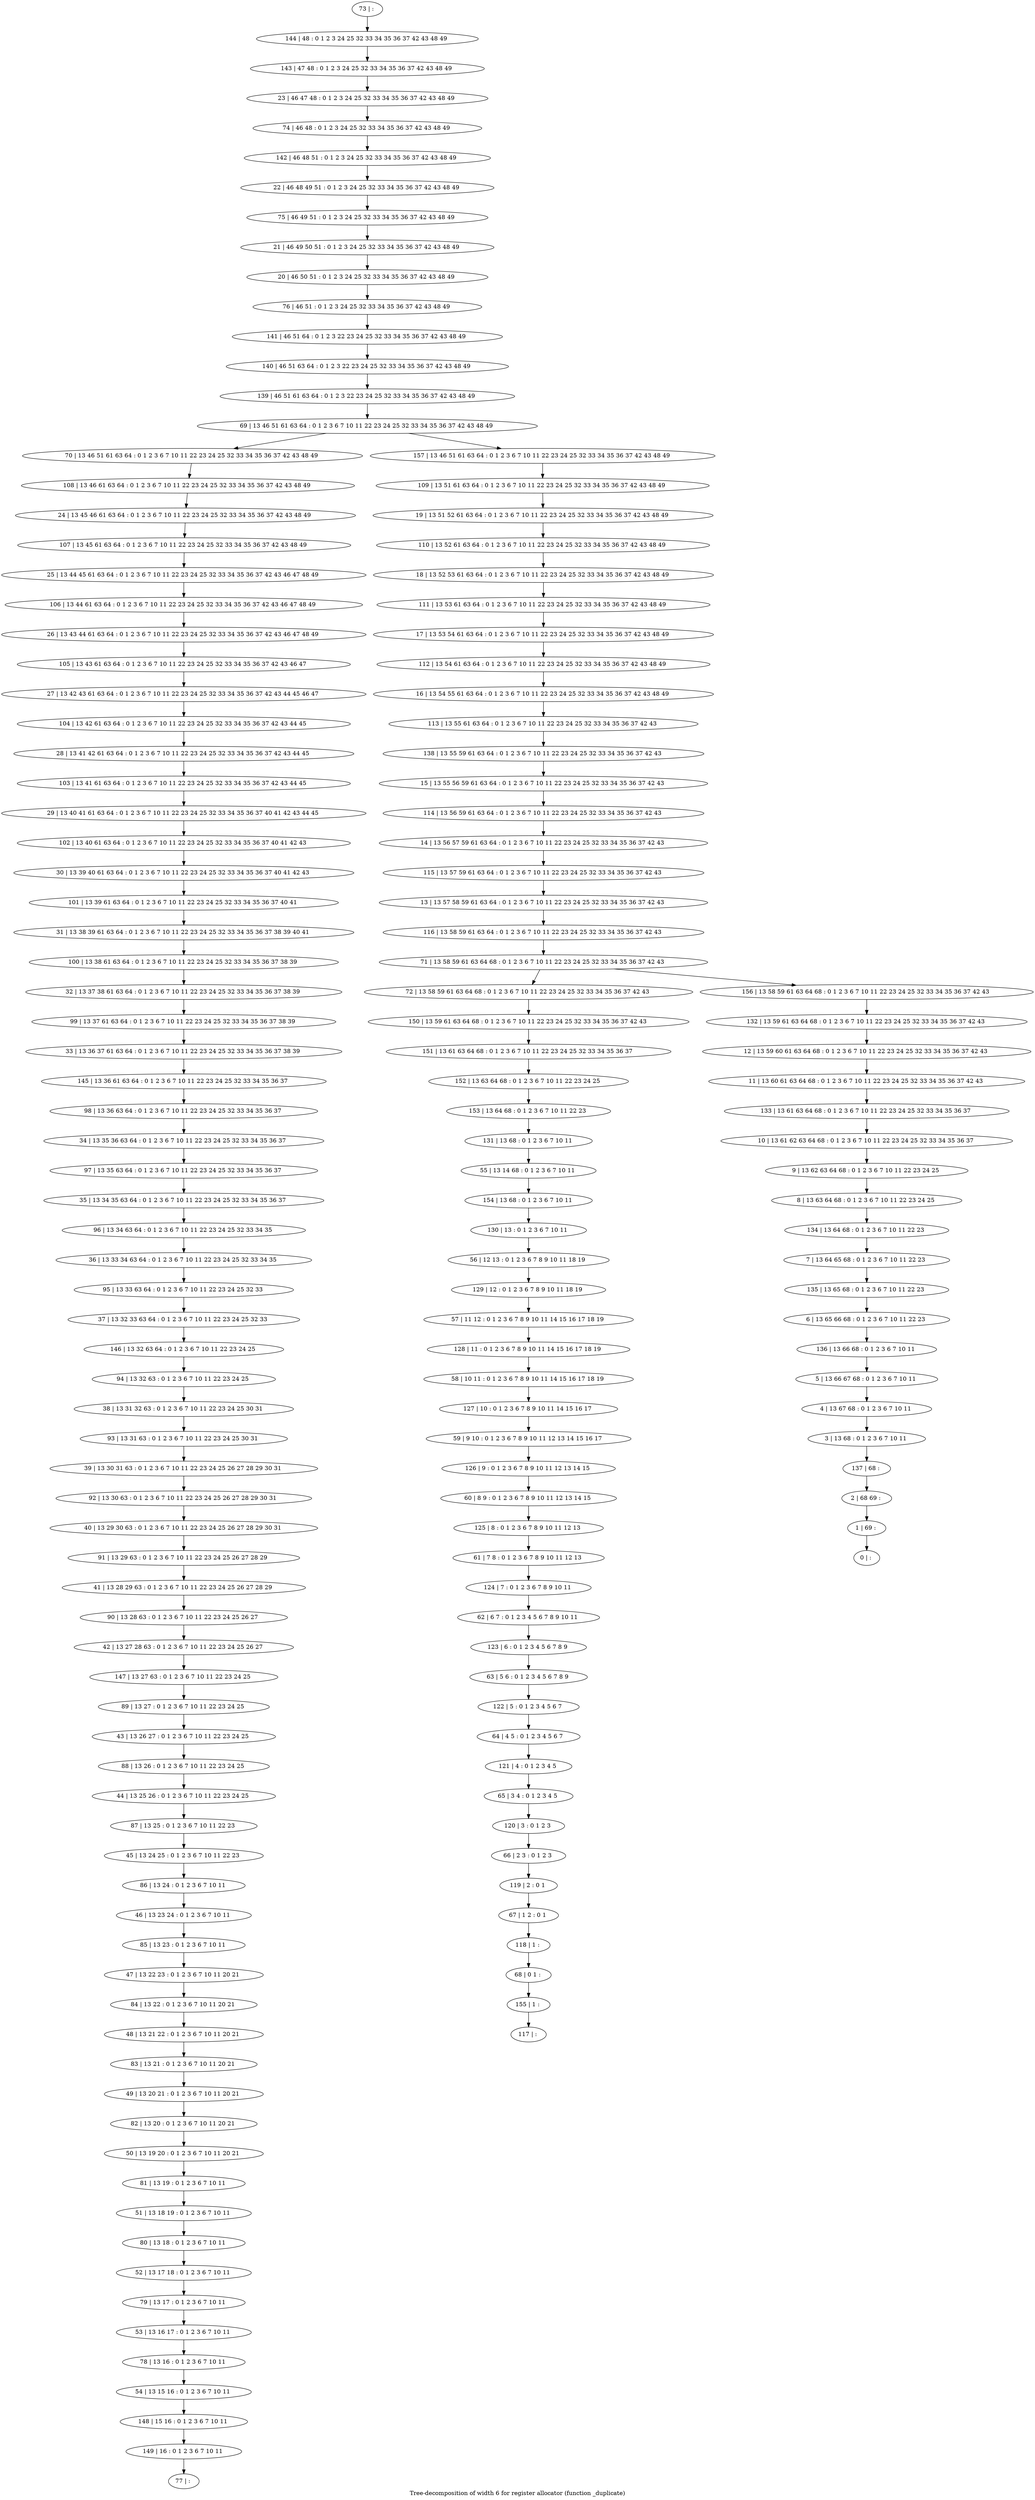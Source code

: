 digraph G {
graph [label="Tree-decomposition of width 6 for register allocator (function _duplicate)"]
0[label="0 | : "];
1[label="1 | 69 : "];
2[label="2 | 68 69 : "];
3[label="3 | 13 68 : 0 1 2 3 6 7 10 11 "];
4[label="4 | 13 67 68 : 0 1 2 3 6 7 10 11 "];
5[label="5 | 13 66 67 68 : 0 1 2 3 6 7 10 11 "];
6[label="6 | 13 65 66 68 : 0 1 2 3 6 7 10 11 22 23 "];
7[label="7 | 13 64 65 68 : 0 1 2 3 6 7 10 11 22 23 "];
8[label="8 | 13 63 64 68 : 0 1 2 3 6 7 10 11 22 23 24 25 "];
9[label="9 | 13 62 63 64 68 : 0 1 2 3 6 7 10 11 22 23 24 25 "];
10[label="10 | 13 61 62 63 64 68 : 0 1 2 3 6 7 10 11 22 23 24 25 32 33 34 35 36 37 "];
11[label="11 | 13 60 61 63 64 68 : 0 1 2 3 6 7 10 11 22 23 24 25 32 33 34 35 36 37 42 43 "];
12[label="12 | 13 59 60 61 63 64 68 : 0 1 2 3 6 7 10 11 22 23 24 25 32 33 34 35 36 37 42 43 "];
13[label="13 | 13 57 58 59 61 63 64 : 0 1 2 3 6 7 10 11 22 23 24 25 32 33 34 35 36 37 42 43 "];
14[label="14 | 13 56 57 59 61 63 64 : 0 1 2 3 6 7 10 11 22 23 24 25 32 33 34 35 36 37 42 43 "];
15[label="15 | 13 55 56 59 61 63 64 : 0 1 2 3 6 7 10 11 22 23 24 25 32 33 34 35 36 37 42 43 "];
16[label="16 | 13 54 55 61 63 64 : 0 1 2 3 6 7 10 11 22 23 24 25 32 33 34 35 36 37 42 43 48 49 "];
17[label="17 | 13 53 54 61 63 64 : 0 1 2 3 6 7 10 11 22 23 24 25 32 33 34 35 36 37 42 43 48 49 "];
18[label="18 | 13 52 53 61 63 64 : 0 1 2 3 6 7 10 11 22 23 24 25 32 33 34 35 36 37 42 43 48 49 "];
19[label="19 | 13 51 52 61 63 64 : 0 1 2 3 6 7 10 11 22 23 24 25 32 33 34 35 36 37 42 43 48 49 "];
20[label="20 | 46 50 51 : 0 1 2 3 24 25 32 33 34 35 36 37 42 43 48 49 "];
21[label="21 | 46 49 50 51 : 0 1 2 3 24 25 32 33 34 35 36 37 42 43 48 49 "];
22[label="22 | 46 48 49 51 : 0 1 2 3 24 25 32 33 34 35 36 37 42 43 48 49 "];
23[label="23 | 46 47 48 : 0 1 2 3 24 25 32 33 34 35 36 37 42 43 48 49 "];
24[label="24 | 13 45 46 61 63 64 : 0 1 2 3 6 7 10 11 22 23 24 25 32 33 34 35 36 37 42 43 48 49 "];
25[label="25 | 13 44 45 61 63 64 : 0 1 2 3 6 7 10 11 22 23 24 25 32 33 34 35 36 37 42 43 46 47 48 49 "];
26[label="26 | 13 43 44 61 63 64 : 0 1 2 3 6 7 10 11 22 23 24 25 32 33 34 35 36 37 42 43 46 47 48 49 "];
27[label="27 | 13 42 43 61 63 64 : 0 1 2 3 6 7 10 11 22 23 24 25 32 33 34 35 36 37 42 43 44 45 46 47 "];
28[label="28 | 13 41 42 61 63 64 : 0 1 2 3 6 7 10 11 22 23 24 25 32 33 34 35 36 37 42 43 44 45 "];
29[label="29 | 13 40 41 61 63 64 : 0 1 2 3 6 7 10 11 22 23 24 25 32 33 34 35 36 37 40 41 42 43 44 45 "];
30[label="30 | 13 39 40 61 63 64 : 0 1 2 3 6 7 10 11 22 23 24 25 32 33 34 35 36 37 40 41 42 43 "];
31[label="31 | 13 38 39 61 63 64 : 0 1 2 3 6 7 10 11 22 23 24 25 32 33 34 35 36 37 38 39 40 41 "];
32[label="32 | 13 37 38 61 63 64 : 0 1 2 3 6 7 10 11 22 23 24 25 32 33 34 35 36 37 38 39 "];
33[label="33 | 13 36 37 61 63 64 : 0 1 2 3 6 7 10 11 22 23 24 25 32 33 34 35 36 37 38 39 "];
34[label="34 | 13 35 36 63 64 : 0 1 2 3 6 7 10 11 22 23 24 25 32 33 34 35 36 37 "];
35[label="35 | 13 34 35 63 64 : 0 1 2 3 6 7 10 11 22 23 24 25 32 33 34 35 36 37 "];
36[label="36 | 13 33 34 63 64 : 0 1 2 3 6 7 10 11 22 23 24 25 32 33 34 35 "];
37[label="37 | 13 32 33 63 64 : 0 1 2 3 6 7 10 11 22 23 24 25 32 33 "];
38[label="38 | 13 31 32 63 : 0 1 2 3 6 7 10 11 22 23 24 25 30 31 "];
39[label="39 | 13 30 31 63 : 0 1 2 3 6 7 10 11 22 23 24 25 26 27 28 29 30 31 "];
40[label="40 | 13 29 30 63 : 0 1 2 3 6 7 10 11 22 23 24 25 26 27 28 29 30 31 "];
41[label="41 | 13 28 29 63 : 0 1 2 3 6 7 10 11 22 23 24 25 26 27 28 29 "];
42[label="42 | 13 27 28 63 : 0 1 2 3 6 7 10 11 22 23 24 25 26 27 "];
43[label="43 | 13 26 27 : 0 1 2 3 6 7 10 11 22 23 24 25 "];
44[label="44 | 13 25 26 : 0 1 2 3 6 7 10 11 22 23 24 25 "];
45[label="45 | 13 24 25 : 0 1 2 3 6 7 10 11 22 23 "];
46[label="46 | 13 23 24 : 0 1 2 3 6 7 10 11 "];
47[label="47 | 13 22 23 : 0 1 2 3 6 7 10 11 20 21 "];
48[label="48 | 13 21 22 : 0 1 2 3 6 7 10 11 20 21 "];
49[label="49 | 13 20 21 : 0 1 2 3 6 7 10 11 20 21 "];
50[label="50 | 13 19 20 : 0 1 2 3 6 7 10 11 20 21 "];
51[label="51 | 13 18 19 : 0 1 2 3 6 7 10 11 "];
52[label="52 | 13 17 18 : 0 1 2 3 6 7 10 11 "];
53[label="53 | 13 16 17 : 0 1 2 3 6 7 10 11 "];
54[label="54 | 13 15 16 : 0 1 2 3 6 7 10 11 "];
55[label="55 | 13 14 68 : 0 1 2 3 6 7 10 11 "];
56[label="56 | 12 13 : 0 1 2 3 6 7 8 9 10 11 18 19 "];
57[label="57 | 11 12 : 0 1 2 3 6 7 8 9 10 11 14 15 16 17 18 19 "];
58[label="58 | 10 11 : 0 1 2 3 6 7 8 9 10 11 14 15 16 17 18 19 "];
59[label="59 | 9 10 : 0 1 2 3 6 7 8 9 10 11 12 13 14 15 16 17 "];
60[label="60 | 8 9 : 0 1 2 3 6 7 8 9 10 11 12 13 14 15 "];
61[label="61 | 7 8 : 0 1 2 3 6 7 8 9 10 11 12 13 "];
62[label="62 | 6 7 : 0 1 2 3 4 5 6 7 8 9 10 11 "];
63[label="63 | 5 6 : 0 1 2 3 4 5 6 7 8 9 "];
64[label="64 | 4 5 : 0 1 2 3 4 5 6 7 "];
65[label="65 | 3 4 : 0 1 2 3 4 5 "];
66[label="66 | 2 3 : 0 1 2 3 "];
67[label="67 | 1 2 : 0 1 "];
68[label="68 | 0 1 : "];
69[label="69 | 13 46 51 61 63 64 : 0 1 2 3 6 7 10 11 22 23 24 25 32 33 34 35 36 37 42 43 48 49 "];
70[label="70 | 13 46 51 61 63 64 : 0 1 2 3 6 7 10 11 22 23 24 25 32 33 34 35 36 37 42 43 48 49 "];
71[label="71 | 13 58 59 61 63 64 68 : 0 1 2 3 6 7 10 11 22 23 24 25 32 33 34 35 36 37 42 43 "];
72[label="72 | 13 58 59 61 63 64 68 : 0 1 2 3 6 7 10 11 22 23 24 25 32 33 34 35 36 37 42 43 "];
73[label="73 | : "];
74[label="74 | 46 48 : 0 1 2 3 24 25 32 33 34 35 36 37 42 43 48 49 "];
75[label="75 | 46 49 51 : 0 1 2 3 24 25 32 33 34 35 36 37 42 43 48 49 "];
76[label="76 | 46 51 : 0 1 2 3 24 25 32 33 34 35 36 37 42 43 48 49 "];
77[label="77 | : "];
78[label="78 | 13 16 : 0 1 2 3 6 7 10 11 "];
79[label="79 | 13 17 : 0 1 2 3 6 7 10 11 "];
80[label="80 | 13 18 : 0 1 2 3 6 7 10 11 "];
81[label="81 | 13 19 : 0 1 2 3 6 7 10 11 "];
82[label="82 | 13 20 : 0 1 2 3 6 7 10 11 20 21 "];
83[label="83 | 13 21 : 0 1 2 3 6 7 10 11 20 21 "];
84[label="84 | 13 22 : 0 1 2 3 6 7 10 11 20 21 "];
85[label="85 | 13 23 : 0 1 2 3 6 7 10 11 "];
86[label="86 | 13 24 : 0 1 2 3 6 7 10 11 "];
87[label="87 | 13 25 : 0 1 2 3 6 7 10 11 22 23 "];
88[label="88 | 13 26 : 0 1 2 3 6 7 10 11 22 23 24 25 "];
89[label="89 | 13 27 : 0 1 2 3 6 7 10 11 22 23 24 25 "];
90[label="90 | 13 28 63 : 0 1 2 3 6 7 10 11 22 23 24 25 26 27 "];
91[label="91 | 13 29 63 : 0 1 2 3 6 7 10 11 22 23 24 25 26 27 28 29 "];
92[label="92 | 13 30 63 : 0 1 2 3 6 7 10 11 22 23 24 25 26 27 28 29 30 31 "];
93[label="93 | 13 31 63 : 0 1 2 3 6 7 10 11 22 23 24 25 30 31 "];
94[label="94 | 13 32 63 : 0 1 2 3 6 7 10 11 22 23 24 25 "];
95[label="95 | 13 33 63 64 : 0 1 2 3 6 7 10 11 22 23 24 25 32 33 "];
96[label="96 | 13 34 63 64 : 0 1 2 3 6 7 10 11 22 23 24 25 32 33 34 35 "];
97[label="97 | 13 35 63 64 : 0 1 2 3 6 7 10 11 22 23 24 25 32 33 34 35 36 37 "];
98[label="98 | 13 36 63 64 : 0 1 2 3 6 7 10 11 22 23 24 25 32 33 34 35 36 37 "];
99[label="99 | 13 37 61 63 64 : 0 1 2 3 6 7 10 11 22 23 24 25 32 33 34 35 36 37 38 39 "];
100[label="100 | 13 38 61 63 64 : 0 1 2 3 6 7 10 11 22 23 24 25 32 33 34 35 36 37 38 39 "];
101[label="101 | 13 39 61 63 64 : 0 1 2 3 6 7 10 11 22 23 24 25 32 33 34 35 36 37 40 41 "];
102[label="102 | 13 40 61 63 64 : 0 1 2 3 6 7 10 11 22 23 24 25 32 33 34 35 36 37 40 41 42 43 "];
103[label="103 | 13 41 61 63 64 : 0 1 2 3 6 7 10 11 22 23 24 25 32 33 34 35 36 37 42 43 44 45 "];
104[label="104 | 13 42 61 63 64 : 0 1 2 3 6 7 10 11 22 23 24 25 32 33 34 35 36 37 42 43 44 45 "];
105[label="105 | 13 43 61 63 64 : 0 1 2 3 6 7 10 11 22 23 24 25 32 33 34 35 36 37 42 43 46 47 "];
106[label="106 | 13 44 61 63 64 : 0 1 2 3 6 7 10 11 22 23 24 25 32 33 34 35 36 37 42 43 46 47 48 49 "];
107[label="107 | 13 45 61 63 64 : 0 1 2 3 6 7 10 11 22 23 24 25 32 33 34 35 36 37 42 43 48 49 "];
108[label="108 | 13 46 61 63 64 : 0 1 2 3 6 7 10 11 22 23 24 25 32 33 34 35 36 37 42 43 48 49 "];
109[label="109 | 13 51 61 63 64 : 0 1 2 3 6 7 10 11 22 23 24 25 32 33 34 35 36 37 42 43 48 49 "];
110[label="110 | 13 52 61 63 64 : 0 1 2 3 6 7 10 11 22 23 24 25 32 33 34 35 36 37 42 43 48 49 "];
111[label="111 | 13 53 61 63 64 : 0 1 2 3 6 7 10 11 22 23 24 25 32 33 34 35 36 37 42 43 48 49 "];
112[label="112 | 13 54 61 63 64 : 0 1 2 3 6 7 10 11 22 23 24 25 32 33 34 35 36 37 42 43 48 49 "];
113[label="113 | 13 55 61 63 64 : 0 1 2 3 6 7 10 11 22 23 24 25 32 33 34 35 36 37 42 43 "];
114[label="114 | 13 56 59 61 63 64 : 0 1 2 3 6 7 10 11 22 23 24 25 32 33 34 35 36 37 42 43 "];
115[label="115 | 13 57 59 61 63 64 : 0 1 2 3 6 7 10 11 22 23 24 25 32 33 34 35 36 37 42 43 "];
116[label="116 | 13 58 59 61 63 64 : 0 1 2 3 6 7 10 11 22 23 24 25 32 33 34 35 36 37 42 43 "];
117[label="117 | : "];
118[label="118 | 1 : "];
119[label="119 | 2 : 0 1 "];
120[label="120 | 3 : 0 1 2 3 "];
121[label="121 | 4 : 0 1 2 3 4 5 "];
122[label="122 | 5 : 0 1 2 3 4 5 6 7 "];
123[label="123 | 6 : 0 1 2 3 4 5 6 7 8 9 "];
124[label="124 | 7 : 0 1 2 3 6 7 8 9 10 11 "];
125[label="125 | 8 : 0 1 2 3 6 7 8 9 10 11 12 13 "];
126[label="126 | 9 : 0 1 2 3 6 7 8 9 10 11 12 13 14 15 "];
127[label="127 | 10 : 0 1 2 3 6 7 8 9 10 11 14 15 16 17 "];
128[label="128 | 11 : 0 1 2 3 6 7 8 9 10 11 14 15 16 17 18 19 "];
129[label="129 | 12 : 0 1 2 3 6 7 8 9 10 11 18 19 "];
130[label="130 | 13 : 0 1 2 3 6 7 10 11 "];
131[label="131 | 13 68 : 0 1 2 3 6 7 10 11 "];
132[label="132 | 13 59 61 63 64 68 : 0 1 2 3 6 7 10 11 22 23 24 25 32 33 34 35 36 37 42 43 "];
133[label="133 | 13 61 63 64 68 : 0 1 2 3 6 7 10 11 22 23 24 25 32 33 34 35 36 37 "];
134[label="134 | 13 64 68 : 0 1 2 3 6 7 10 11 22 23 "];
135[label="135 | 13 65 68 : 0 1 2 3 6 7 10 11 22 23 "];
136[label="136 | 13 66 68 : 0 1 2 3 6 7 10 11 "];
137[label="137 | 68 : "];
138[label="138 | 13 55 59 61 63 64 : 0 1 2 3 6 7 10 11 22 23 24 25 32 33 34 35 36 37 42 43 "];
139[label="139 | 46 51 61 63 64 : 0 1 2 3 22 23 24 25 32 33 34 35 36 37 42 43 48 49 "];
140[label="140 | 46 51 63 64 : 0 1 2 3 22 23 24 25 32 33 34 35 36 37 42 43 48 49 "];
141[label="141 | 46 51 64 : 0 1 2 3 22 23 24 25 32 33 34 35 36 37 42 43 48 49 "];
142[label="142 | 46 48 51 : 0 1 2 3 24 25 32 33 34 35 36 37 42 43 48 49 "];
143[label="143 | 47 48 : 0 1 2 3 24 25 32 33 34 35 36 37 42 43 48 49 "];
144[label="144 | 48 : 0 1 2 3 24 25 32 33 34 35 36 37 42 43 48 49 "];
145[label="145 | 13 36 61 63 64 : 0 1 2 3 6 7 10 11 22 23 24 25 32 33 34 35 36 37 "];
146[label="146 | 13 32 63 64 : 0 1 2 3 6 7 10 11 22 23 24 25 "];
147[label="147 | 13 27 63 : 0 1 2 3 6 7 10 11 22 23 24 25 "];
148[label="148 | 15 16 : 0 1 2 3 6 7 10 11 "];
149[label="149 | 16 : 0 1 2 3 6 7 10 11 "];
150[label="150 | 13 59 61 63 64 68 : 0 1 2 3 6 7 10 11 22 23 24 25 32 33 34 35 36 37 42 43 "];
151[label="151 | 13 61 63 64 68 : 0 1 2 3 6 7 10 11 22 23 24 25 32 33 34 35 36 37 "];
152[label="152 | 13 63 64 68 : 0 1 2 3 6 7 10 11 22 23 24 25 "];
153[label="153 | 13 64 68 : 0 1 2 3 6 7 10 11 22 23 "];
154[label="154 | 13 68 : 0 1 2 3 6 7 10 11 "];
155[label="155 | 1 : "];
156[label="156 | 13 58 59 61 63 64 68 : 0 1 2 3 6 7 10 11 22 23 24 25 32 33 34 35 36 37 42 43 "];
157[label="157 | 13 46 51 61 63 64 : 0 1 2 3 6 7 10 11 22 23 24 25 32 33 34 35 36 37 42 43 48 49 "];
78->54 ;
53->78 ;
79->53 ;
52->79 ;
80->52 ;
51->80 ;
81->51 ;
50->81 ;
82->50 ;
49->82 ;
83->49 ;
48->83 ;
84->48 ;
47->84 ;
85->47 ;
46->85 ;
86->46 ;
45->86 ;
87->45 ;
44->87 ;
88->44 ;
43->88 ;
89->43 ;
90->42 ;
41->90 ;
91->41 ;
40->91 ;
92->40 ;
39->92 ;
93->39 ;
38->93 ;
94->38 ;
95->37 ;
36->95 ;
96->36 ;
35->96 ;
97->35 ;
34->97 ;
98->34 ;
99->33 ;
32->99 ;
100->32 ;
31->100 ;
101->31 ;
30->101 ;
102->30 ;
29->102 ;
103->29 ;
28->103 ;
104->28 ;
27->104 ;
105->27 ;
26->105 ;
106->26 ;
25->106 ;
107->25 ;
24->107 ;
108->24 ;
70->108 ;
118->68 ;
67->118 ;
119->67 ;
66->119 ;
120->66 ;
65->120 ;
121->65 ;
64->121 ;
122->64 ;
63->122 ;
123->63 ;
62->123 ;
124->62 ;
61->124 ;
125->61 ;
60->125 ;
126->60 ;
59->126 ;
127->59 ;
58->127 ;
128->58 ;
57->128 ;
129->57 ;
56->129 ;
130->56 ;
131->55 ;
145->98 ;
33->145 ;
146->94 ;
37->146 ;
147->89 ;
42->147 ;
54->148 ;
149->77 ;
148->149 ;
72->150 ;
150->151 ;
151->152 ;
153->131 ;
152->153 ;
154->130 ;
55->154 ;
155->117 ;
68->155 ;
73->144 ;
144->143 ;
143->23 ;
23->74 ;
74->142 ;
142->22 ;
22->75 ;
75->21 ;
21->20 ;
20->76 ;
76->141 ;
141->140 ;
140->139 ;
139->69 ;
109->19 ;
19->110 ;
110->18 ;
18->111 ;
111->17 ;
17->112 ;
112->16 ;
16->113 ;
113->138 ;
138->15 ;
15->114 ;
114->14 ;
14->115 ;
115->13 ;
13->116 ;
116->71 ;
132->12 ;
12->11 ;
11->133 ;
133->10 ;
10->9 ;
9->8 ;
8->134 ;
134->7 ;
7->135 ;
135->6 ;
6->136 ;
136->5 ;
5->4 ;
4->3 ;
3->137 ;
137->2 ;
2->1 ;
1->0 ;
156->132 ;
157->109 ;
71->72 ;
71->156 ;
69->70 ;
69->157 ;
}
